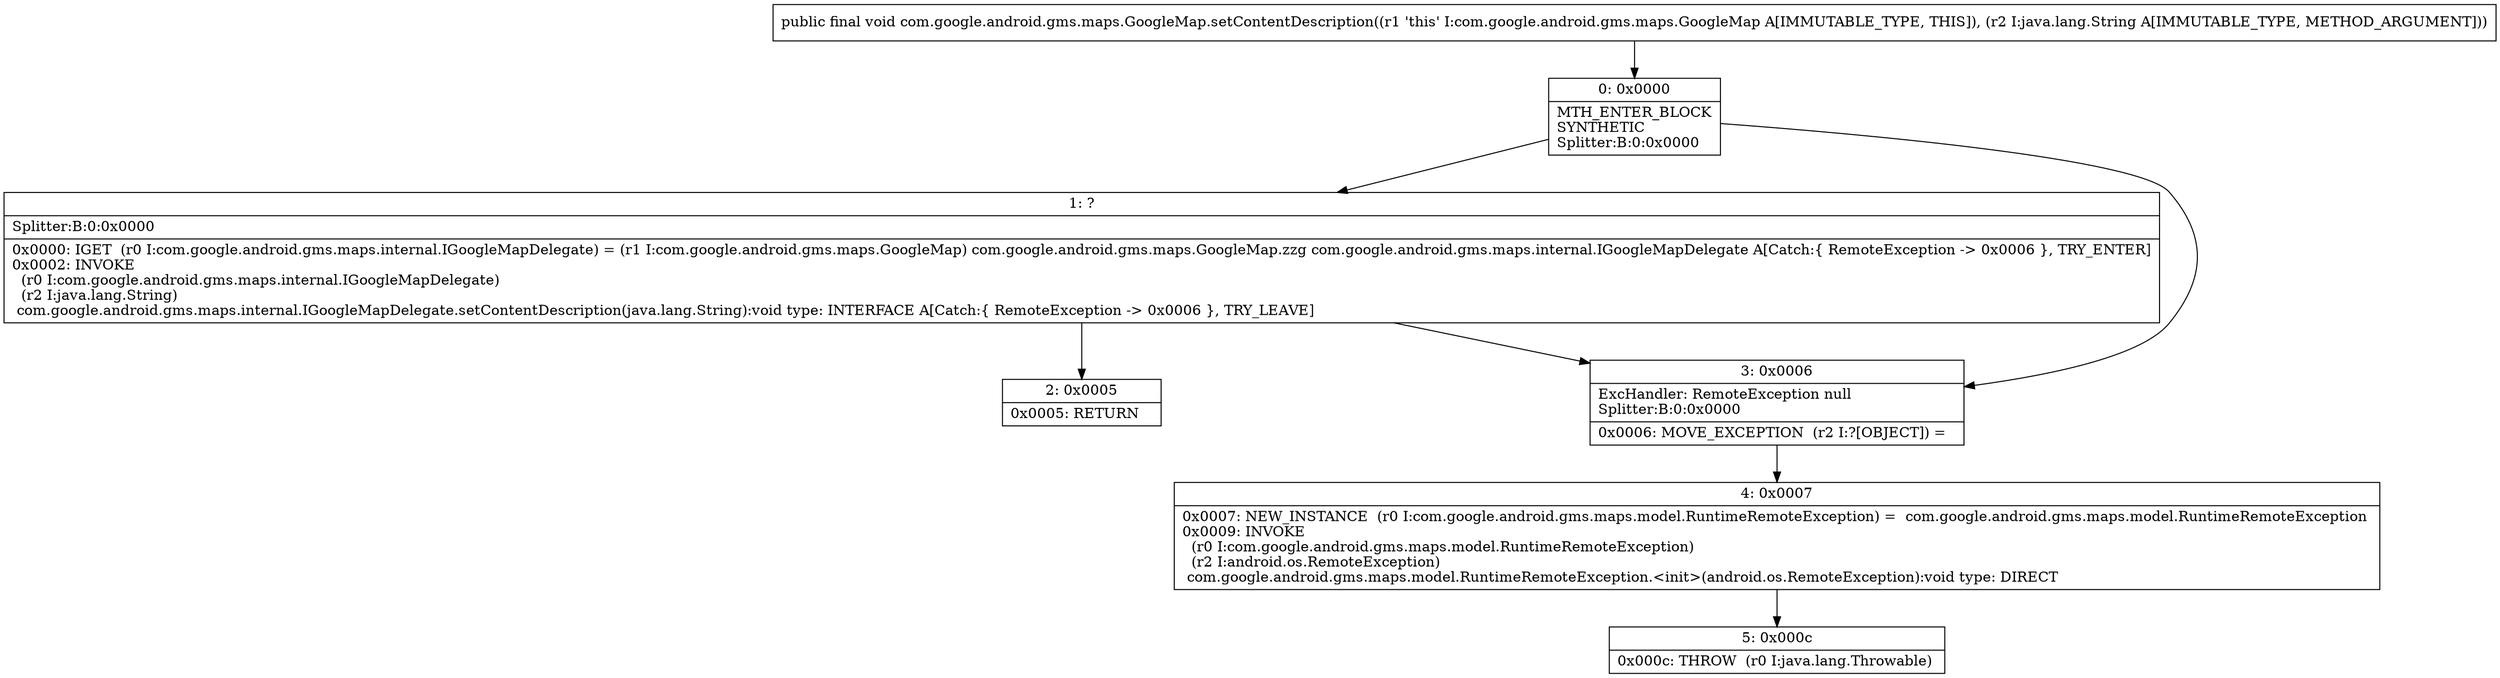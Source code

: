 digraph "CFG forcom.google.android.gms.maps.GoogleMap.setContentDescription(Ljava\/lang\/String;)V" {
Node_0 [shape=record,label="{0\:\ 0x0000|MTH_ENTER_BLOCK\lSYNTHETIC\lSplitter:B:0:0x0000\l}"];
Node_1 [shape=record,label="{1\:\ ?|Splitter:B:0:0x0000\l|0x0000: IGET  (r0 I:com.google.android.gms.maps.internal.IGoogleMapDelegate) = (r1 I:com.google.android.gms.maps.GoogleMap) com.google.android.gms.maps.GoogleMap.zzg com.google.android.gms.maps.internal.IGoogleMapDelegate A[Catch:\{ RemoteException \-\> 0x0006 \}, TRY_ENTER]\l0x0002: INVOKE  \l  (r0 I:com.google.android.gms.maps.internal.IGoogleMapDelegate)\l  (r2 I:java.lang.String)\l com.google.android.gms.maps.internal.IGoogleMapDelegate.setContentDescription(java.lang.String):void type: INTERFACE A[Catch:\{ RemoteException \-\> 0x0006 \}, TRY_LEAVE]\l}"];
Node_2 [shape=record,label="{2\:\ 0x0005|0x0005: RETURN   \l}"];
Node_3 [shape=record,label="{3\:\ 0x0006|ExcHandler: RemoteException null\lSplitter:B:0:0x0000\l|0x0006: MOVE_EXCEPTION  (r2 I:?[OBJECT]) =  \l}"];
Node_4 [shape=record,label="{4\:\ 0x0007|0x0007: NEW_INSTANCE  (r0 I:com.google.android.gms.maps.model.RuntimeRemoteException) =  com.google.android.gms.maps.model.RuntimeRemoteException \l0x0009: INVOKE  \l  (r0 I:com.google.android.gms.maps.model.RuntimeRemoteException)\l  (r2 I:android.os.RemoteException)\l com.google.android.gms.maps.model.RuntimeRemoteException.\<init\>(android.os.RemoteException):void type: DIRECT \l}"];
Node_5 [shape=record,label="{5\:\ 0x000c|0x000c: THROW  (r0 I:java.lang.Throwable) \l}"];
MethodNode[shape=record,label="{public final void com.google.android.gms.maps.GoogleMap.setContentDescription((r1 'this' I:com.google.android.gms.maps.GoogleMap A[IMMUTABLE_TYPE, THIS]), (r2 I:java.lang.String A[IMMUTABLE_TYPE, METHOD_ARGUMENT])) }"];
MethodNode -> Node_0;
Node_0 -> Node_1;
Node_0 -> Node_3;
Node_1 -> Node_2;
Node_1 -> Node_3;
Node_3 -> Node_4;
Node_4 -> Node_5;
}

